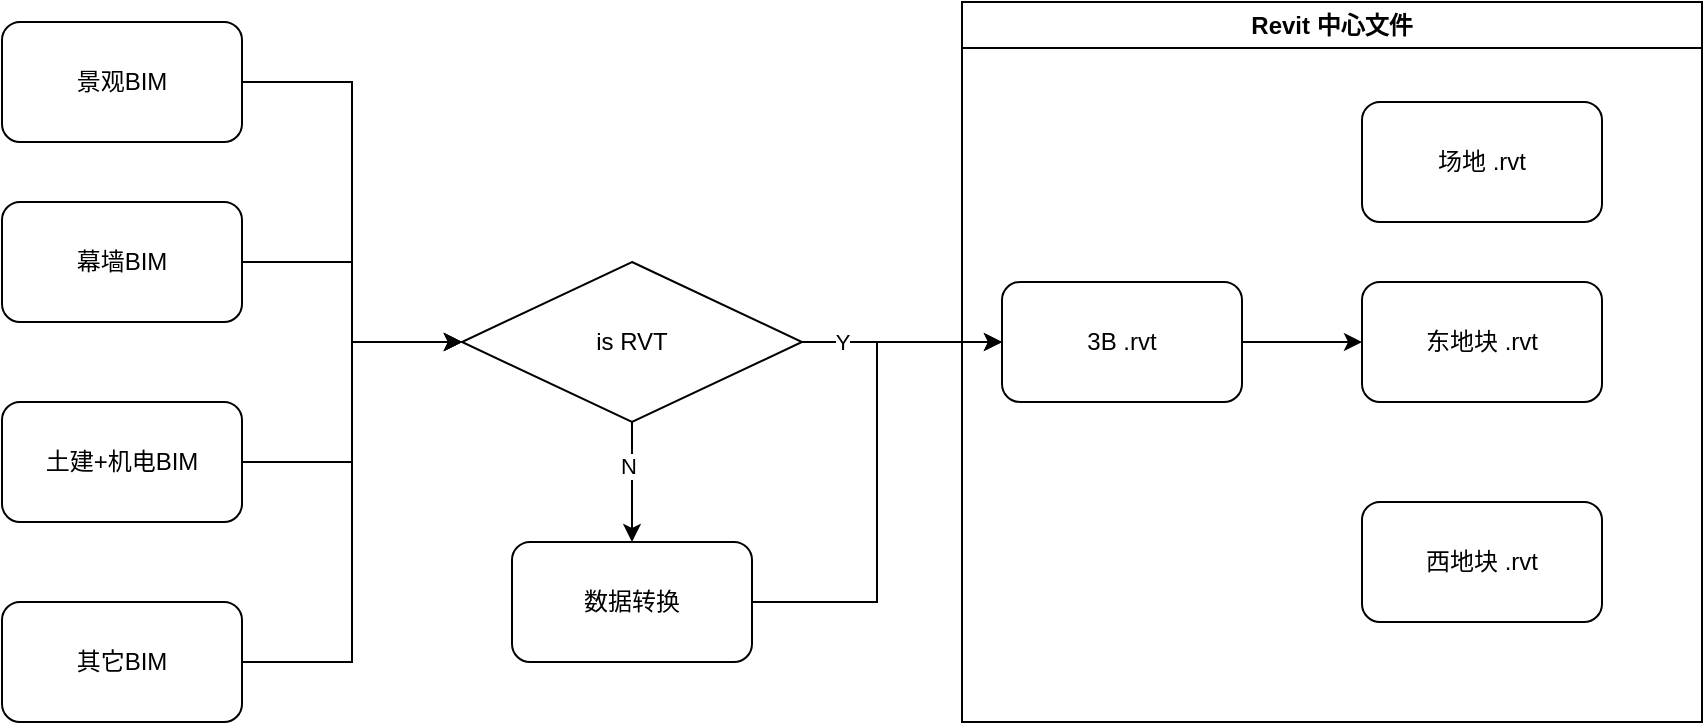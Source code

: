 <mxfile version="20.6.2" type="github">
  <diagram id="U4cOe6F4wqsMGsTpdwjb" name="第 1 页">
    <mxGraphModel dx="1185" dy="662" grid="1" gridSize="10" guides="1" tooltips="1" connect="1" arrows="1" fold="1" page="1" pageScale="1" pageWidth="827" pageHeight="1169" math="0" shadow="0">
      <root>
        <mxCell id="0" />
        <mxCell id="1" parent="0" />
        <mxCell id="fQdt8h1zAML1qWsqSuOJ-7" value="Revit 中心文件" style="swimlane;whiteSpace=wrap;html=1;" vertex="1" parent="1">
          <mxGeometry x="680" y="160" width="370" height="360" as="geometry" />
        </mxCell>
        <mxCell id="fQdt8h1zAML1qWsqSuOJ-2" value="场地 .rvt" style="rounded=1;whiteSpace=wrap;html=1;" vertex="1" parent="fQdt8h1zAML1qWsqSuOJ-7">
          <mxGeometry x="200" y="50" width="120" height="60" as="geometry" />
        </mxCell>
        <mxCell id="fQdt8h1zAML1qWsqSuOJ-3" value="东地块 .rvt" style="rounded=1;whiteSpace=wrap;html=1;" vertex="1" parent="fQdt8h1zAML1qWsqSuOJ-7">
          <mxGeometry x="200" y="140" width="120" height="60" as="geometry" />
        </mxCell>
        <mxCell id="fQdt8h1zAML1qWsqSuOJ-4" value="西地块 .rvt" style="rounded=1;whiteSpace=wrap;html=1;" vertex="1" parent="fQdt8h1zAML1qWsqSuOJ-7">
          <mxGeometry x="200" y="250" width="120" height="60" as="geometry" />
        </mxCell>
        <mxCell id="fQdt8h1zAML1qWsqSuOJ-6" style="edgeStyle=orthogonalEdgeStyle;rounded=0;orthogonalLoop=1;jettySize=auto;html=1;" edge="1" parent="fQdt8h1zAML1qWsqSuOJ-7" source="fQdt8h1zAML1qWsqSuOJ-5" target="fQdt8h1zAML1qWsqSuOJ-3">
          <mxGeometry relative="1" as="geometry" />
        </mxCell>
        <mxCell id="fQdt8h1zAML1qWsqSuOJ-5" value="3B .rvt" style="rounded=1;whiteSpace=wrap;html=1;" vertex="1" parent="fQdt8h1zAML1qWsqSuOJ-7">
          <mxGeometry x="20" y="140" width="120" height="60" as="geometry" />
        </mxCell>
        <mxCell id="fQdt8h1zAML1qWsqSuOJ-14" style="edgeStyle=orthogonalEdgeStyle;rounded=0;orthogonalLoop=1;jettySize=auto;html=1;entryX=0;entryY=0.5;entryDx=0;entryDy=0;" edge="1" parent="1" source="fQdt8h1zAML1qWsqSuOJ-8" target="fQdt8h1zAML1qWsqSuOJ-13">
          <mxGeometry relative="1" as="geometry" />
        </mxCell>
        <mxCell id="fQdt8h1zAML1qWsqSuOJ-8" value="景观BIM" style="rounded=1;whiteSpace=wrap;html=1;" vertex="1" parent="1">
          <mxGeometry x="200" y="170" width="120" height="60" as="geometry" />
        </mxCell>
        <mxCell id="fQdt8h1zAML1qWsqSuOJ-15" style="edgeStyle=orthogonalEdgeStyle;rounded=0;orthogonalLoop=1;jettySize=auto;html=1;entryX=0;entryY=0.5;entryDx=0;entryDy=0;" edge="1" parent="1" source="fQdt8h1zAML1qWsqSuOJ-9" target="fQdt8h1zAML1qWsqSuOJ-13">
          <mxGeometry relative="1" as="geometry" />
        </mxCell>
        <mxCell id="fQdt8h1zAML1qWsqSuOJ-9" value="幕墙BIM" style="rounded=1;whiteSpace=wrap;html=1;" vertex="1" parent="1">
          <mxGeometry x="200" y="260" width="120" height="60" as="geometry" />
        </mxCell>
        <mxCell id="fQdt8h1zAML1qWsqSuOJ-16" style="edgeStyle=orthogonalEdgeStyle;rounded=0;orthogonalLoop=1;jettySize=auto;html=1;entryX=0;entryY=0.5;entryDx=0;entryDy=0;" edge="1" parent="1" source="fQdt8h1zAML1qWsqSuOJ-10" target="fQdt8h1zAML1qWsqSuOJ-13">
          <mxGeometry relative="1" as="geometry" />
        </mxCell>
        <mxCell id="fQdt8h1zAML1qWsqSuOJ-10" value="土建+机电BIM" style="rounded=1;whiteSpace=wrap;html=1;" vertex="1" parent="1">
          <mxGeometry x="200" y="360" width="120" height="60" as="geometry" />
        </mxCell>
        <mxCell id="fQdt8h1zAML1qWsqSuOJ-17" style="edgeStyle=orthogonalEdgeStyle;rounded=0;orthogonalLoop=1;jettySize=auto;html=1;entryX=0;entryY=0.5;entryDx=0;entryDy=0;" edge="1" parent="1" source="fQdt8h1zAML1qWsqSuOJ-11" target="fQdt8h1zAML1qWsqSuOJ-13">
          <mxGeometry relative="1" as="geometry" />
        </mxCell>
        <mxCell id="fQdt8h1zAML1qWsqSuOJ-11" value="其它BIM" style="rounded=1;whiteSpace=wrap;html=1;" vertex="1" parent="1">
          <mxGeometry x="200" y="460" width="120" height="60" as="geometry" />
        </mxCell>
        <mxCell id="fQdt8h1zAML1qWsqSuOJ-18" style="edgeStyle=orthogonalEdgeStyle;rounded=0;orthogonalLoop=1;jettySize=auto;html=1;" edge="1" parent="1" source="fQdt8h1zAML1qWsqSuOJ-13" target="fQdt8h1zAML1qWsqSuOJ-5">
          <mxGeometry relative="1" as="geometry" />
        </mxCell>
        <mxCell id="fQdt8h1zAML1qWsqSuOJ-19" value="Y" style="edgeLabel;html=1;align=center;verticalAlign=middle;resizable=0;points=[];" vertex="1" connectable="0" parent="fQdt8h1zAML1qWsqSuOJ-18">
          <mxGeometry x="-0.256" relative="1" as="geometry">
            <mxPoint x="-17" as="offset" />
          </mxGeometry>
        </mxCell>
        <mxCell id="fQdt8h1zAML1qWsqSuOJ-21" style="edgeStyle=orthogonalEdgeStyle;rounded=0;orthogonalLoop=1;jettySize=auto;html=1;" edge="1" parent="1" source="fQdt8h1zAML1qWsqSuOJ-13" target="fQdt8h1zAML1qWsqSuOJ-20">
          <mxGeometry relative="1" as="geometry" />
        </mxCell>
        <mxCell id="fQdt8h1zAML1qWsqSuOJ-22" value="N" style="edgeLabel;html=1;align=center;verticalAlign=middle;resizable=0;points=[];" vertex="1" connectable="0" parent="fQdt8h1zAML1qWsqSuOJ-21">
          <mxGeometry x="-0.28" y="-2" relative="1" as="geometry">
            <mxPoint as="offset" />
          </mxGeometry>
        </mxCell>
        <mxCell id="fQdt8h1zAML1qWsqSuOJ-13" value="is RVT" style="rhombus;whiteSpace=wrap;html=1;" vertex="1" parent="1">
          <mxGeometry x="430" y="290" width="170" height="80" as="geometry" />
        </mxCell>
        <mxCell id="fQdt8h1zAML1qWsqSuOJ-23" style="edgeStyle=orthogonalEdgeStyle;rounded=0;orthogonalLoop=1;jettySize=auto;html=1;entryX=0;entryY=0.5;entryDx=0;entryDy=0;" edge="1" parent="1" source="fQdt8h1zAML1qWsqSuOJ-20" target="fQdt8h1zAML1qWsqSuOJ-5">
          <mxGeometry relative="1" as="geometry" />
        </mxCell>
        <mxCell id="fQdt8h1zAML1qWsqSuOJ-20" value="数据转换" style="rounded=1;whiteSpace=wrap;html=1;" vertex="1" parent="1">
          <mxGeometry x="455" y="430" width="120" height="60" as="geometry" />
        </mxCell>
      </root>
    </mxGraphModel>
  </diagram>
</mxfile>
